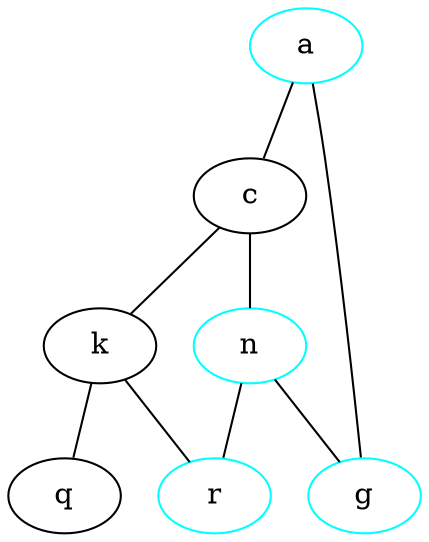 graph mi_grafo {
	a
	c
	a -- c
	g
	a -- g
	n
	c -- n
	k
	c -- k
	n -- g
	q
	k -- q
	r
	k -- r
	n -- r
	a [color=red]
	c [color=red]
	n [color=red]
	r [color=red]
	a [color=black]
	c [color=black]
	n [color=black]
	r [color=black]
	a [color=blue]
	c [color=blue]
	k [color=blue]
	r [color=blue]
	a [color=black]
	c [color=black]
	k [color=black]
	r [color=black]
	a [color=cyan]
	g [color=cyan]
	n [color=cyan]
	r [color=cyan]
}
